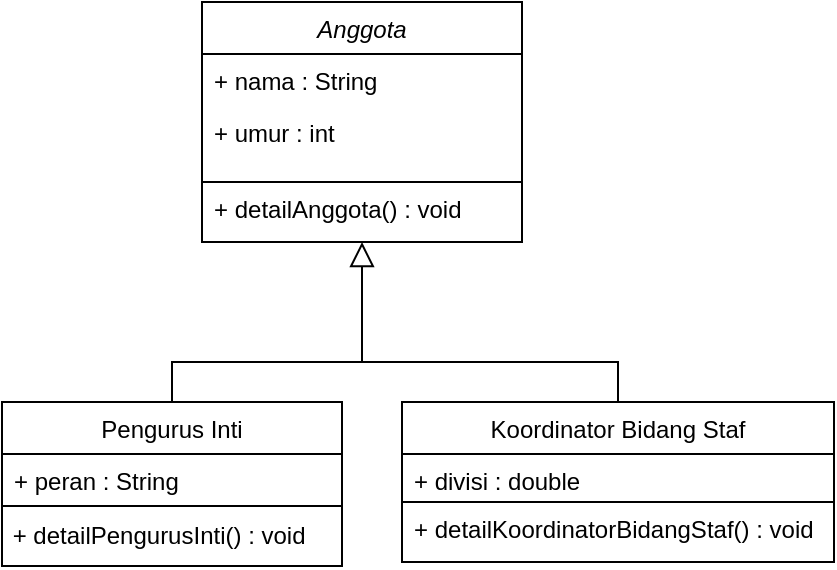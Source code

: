 <mxfile version="21.1.8" type="device">
  <diagram id="C5RBs43oDa-KdzZeNtuy" name="Page-1">
    <mxGraphModel dx="1050" dy="515" grid="1" gridSize="10" guides="1" tooltips="1" connect="1" arrows="1" fold="1" page="1" pageScale="1" pageWidth="827" pageHeight="1169" math="0" shadow="0">
      <root>
        <mxCell id="WIyWlLk6GJQsqaUBKTNV-0" />
        <mxCell id="WIyWlLk6GJQsqaUBKTNV-1" parent="WIyWlLk6GJQsqaUBKTNV-0" />
        <mxCell id="MR3YxhuRxshAB5g5UBOp-21" value="Anggota" style="swimlane;fontStyle=2;align=center;verticalAlign=top;childLayout=stackLayout;horizontal=1;startSize=26;horizontalStack=0;resizeParent=1;resizeLast=0;collapsible=1;marginBottom=0;rounded=0;shadow=0;strokeWidth=1;swimlaneLine=1;glass=0;" parent="WIyWlLk6GJQsqaUBKTNV-1" vertex="1">
          <mxGeometry x="304" y="30" width="160" height="120" as="geometry">
            <mxRectangle x="230" y="140" width="160" height="26" as="alternateBounds" />
          </mxGeometry>
        </mxCell>
        <mxCell id="MR3YxhuRxshAB5g5UBOp-22" value="+ nama : String" style="text;align=left;verticalAlign=top;spacingLeft=4;spacingRight=4;overflow=hidden;rotatable=0;points=[[0,0.5],[1,0.5]];portConstraint=eastwest;" parent="MR3YxhuRxshAB5g5UBOp-21" vertex="1">
          <mxGeometry y="26" width="160" height="26" as="geometry" />
        </mxCell>
        <mxCell id="MR3YxhuRxshAB5g5UBOp-23" value="+ umur : int" style="text;align=left;verticalAlign=top;spacingLeft=4;spacingRight=4;overflow=hidden;rotatable=0;points=[[0,0.5],[1,0.5]];portConstraint=eastwest;rounded=0;shadow=0;html=0;" parent="MR3YxhuRxshAB5g5UBOp-21" vertex="1">
          <mxGeometry y="52" width="160" height="38" as="geometry" />
        </mxCell>
        <mxCell id="MR3YxhuRxshAB5g5UBOp-44" value="+ detailAnggota() : void" style="text;align=left;verticalAlign=top;spacingLeft=4;spacingRight=4;overflow=hidden;rotatable=0;points=[[0,0.5],[1,0.5]];portConstraint=eastwest;rounded=0;shadow=0;html=0;strokeColor=default;" parent="MR3YxhuRxshAB5g5UBOp-21" vertex="1">
          <mxGeometry y="90" width="160" height="30" as="geometry" />
        </mxCell>
        <mxCell id="MR3YxhuRxshAB5g5UBOp-27" value="Pengurus Inti" style="swimlane;fontStyle=0;align=center;verticalAlign=top;childLayout=stackLayout;horizontal=1;startSize=26;horizontalStack=0;resizeParent=1;resizeLast=0;collapsible=1;marginBottom=0;rounded=0;shadow=0;strokeWidth=1;" parent="WIyWlLk6GJQsqaUBKTNV-1" vertex="1">
          <mxGeometry x="204" y="230" width="170" height="82" as="geometry">
            <mxRectangle x="340" y="380" width="170" height="26" as="alternateBounds" />
          </mxGeometry>
        </mxCell>
        <mxCell id="MR3YxhuRxshAB5g5UBOp-28" value="+ peran : String" style="text;align=left;verticalAlign=top;spacingLeft=4;spacingRight=4;overflow=hidden;rotatable=0;points=[[0,0.5],[1,0.5]];portConstraint=eastwest;" parent="MR3YxhuRxshAB5g5UBOp-27" vertex="1">
          <mxGeometry y="26" width="170" height="26" as="geometry" />
        </mxCell>
        <mxCell id="MR3YxhuRxshAB5g5UBOp-29" value="&amp;nbsp;+ detailPengurusInti() : void" style="text;html=1;align=left;verticalAlign=middle;resizable=0;points=[];autosize=1;strokeColor=default;fillColor=none;" parent="MR3YxhuRxshAB5g5UBOp-27" vertex="1">
          <mxGeometry y="52" width="170" height="30" as="geometry" />
        </mxCell>
        <mxCell id="MR3YxhuRxshAB5g5UBOp-30" value="" style="endArrow=block;endSize=10;endFill=0;shadow=0;strokeWidth=1;rounded=0;edgeStyle=elbowEdgeStyle;elbow=vertical;" parent="WIyWlLk6GJQsqaUBKTNV-1" source="MR3YxhuRxshAB5g5UBOp-27" target="MR3YxhuRxshAB5g5UBOp-21" edge="1">
          <mxGeometry width="160" relative="1" as="geometry">
            <mxPoint x="214" y="393" as="sourcePoint" />
            <mxPoint x="314" y="291" as="targetPoint" />
            <Array as="points">
              <mxPoint x="384" y="210" />
            </Array>
          </mxGeometry>
        </mxCell>
        <mxCell id="MR3YxhuRxshAB5g5UBOp-37" value="Koordinator Bidang Staf" style="swimlane;fontStyle=0;align=center;verticalAlign=top;childLayout=stackLayout;horizontal=1;startSize=26;horizontalStack=0;resizeParent=1;resizeLast=0;collapsible=1;marginBottom=0;rounded=0;shadow=0;strokeWidth=1;" parent="WIyWlLk6GJQsqaUBKTNV-1" vertex="1">
          <mxGeometry x="404" y="230" width="216" height="80" as="geometry">
            <mxRectangle x="550" y="140" width="160" height="26" as="alternateBounds" />
          </mxGeometry>
        </mxCell>
        <mxCell id="MR3YxhuRxshAB5g5UBOp-38" value="+ divisi : double" style="text;align=left;verticalAlign=top;spacingLeft=4;spacingRight=4;overflow=hidden;rotatable=0;points=[[0,0.5],[1,0.5]];portConstraint=eastwest;" parent="MR3YxhuRxshAB5g5UBOp-37" vertex="1">
          <mxGeometry y="26" width="216" height="24" as="geometry" />
        </mxCell>
        <mxCell id="MR3YxhuRxshAB5g5UBOp-49" value="+ detailKoordinatorBidangStaf() : void" style="text;align=left;verticalAlign=top;spacingLeft=4;spacingRight=4;overflow=hidden;rotatable=0;points=[[0,0.5],[1,0.5]];portConstraint=eastwest;strokeColor=default;" parent="MR3YxhuRxshAB5g5UBOp-37" vertex="1">
          <mxGeometry y="50" width="216" height="30" as="geometry" />
        </mxCell>
        <mxCell id="MR3YxhuRxshAB5g5UBOp-40" value="" style="endArrow=none;html=1;rounded=0;exitX=0.5;exitY=0;exitDx=0;exitDy=0;" parent="WIyWlLk6GJQsqaUBKTNV-1" source="MR3YxhuRxshAB5g5UBOp-37" edge="1">
          <mxGeometry width="50" height="50" relative="1" as="geometry">
            <mxPoint x="644" y="210" as="sourcePoint" />
            <mxPoint x="384" y="210" as="targetPoint" />
            <Array as="points">
              <mxPoint x="512" y="210" />
            </Array>
          </mxGeometry>
        </mxCell>
      </root>
    </mxGraphModel>
  </diagram>
</mxfile>
